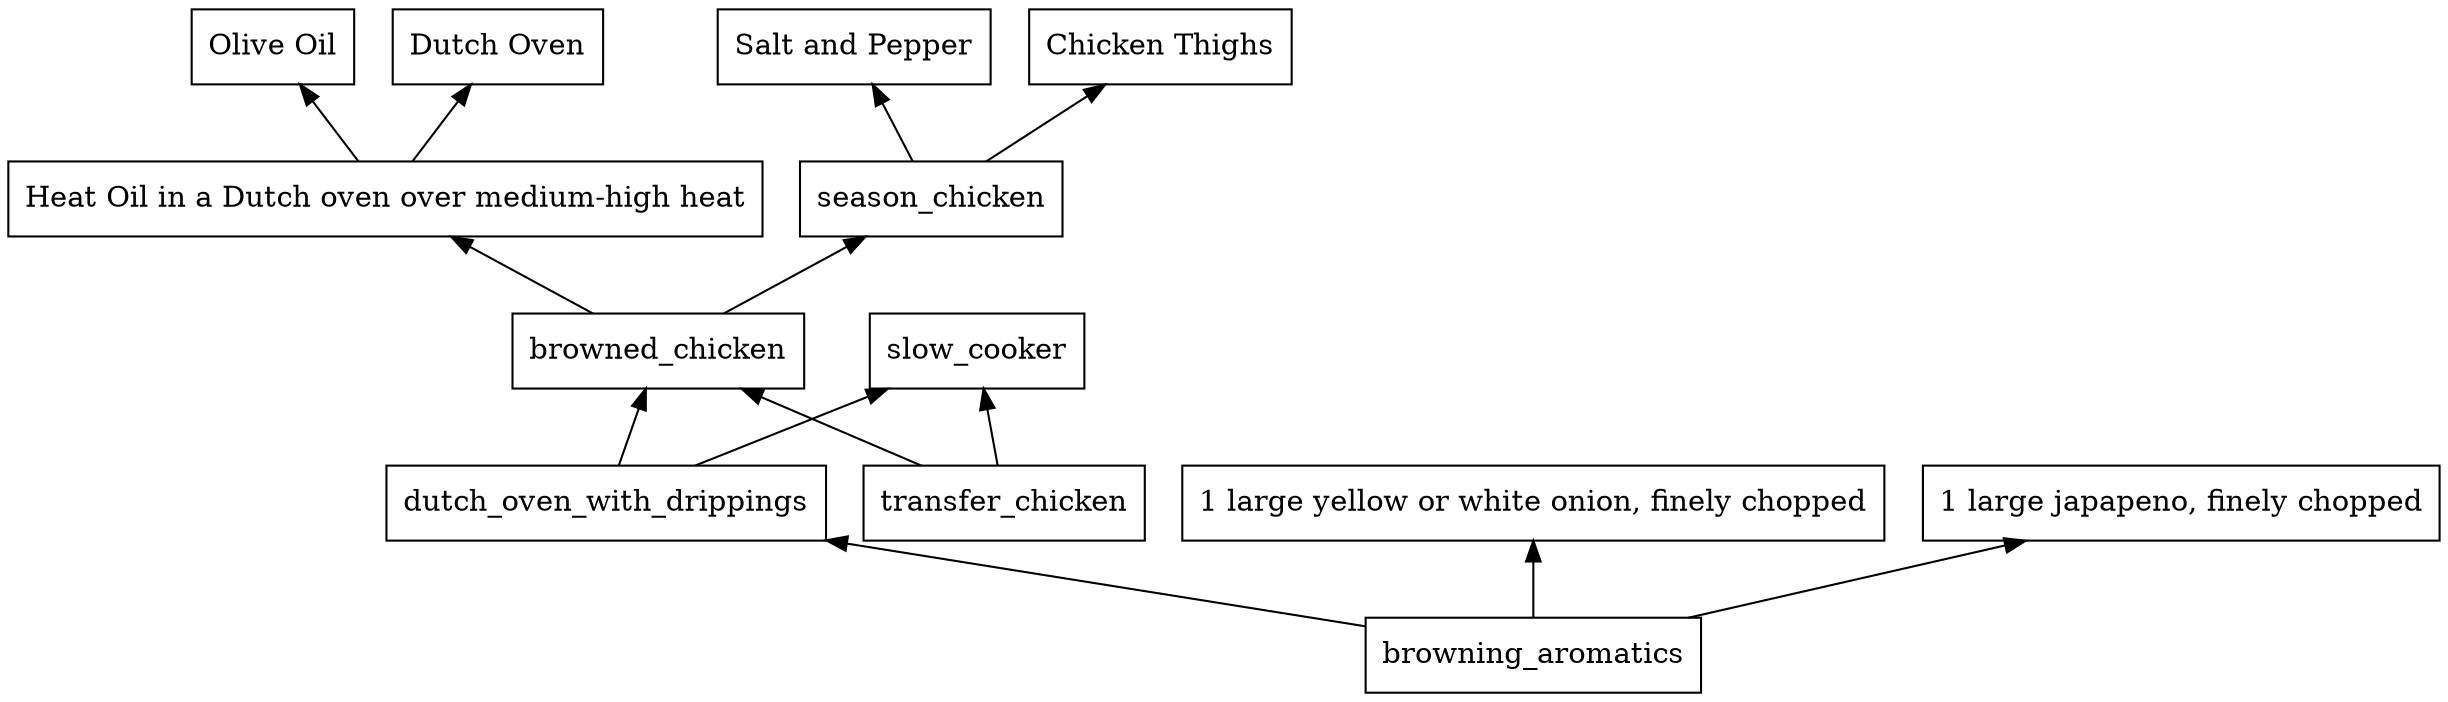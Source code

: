 digraph recipe {
  rankdir=BT;
  node [shape=record];
  olive_oil [label="Olive Oil"];
  dutch_oven [label="Dutch Oven"];
  heat_oil [label="Heat Oil in a Dutch oven over medium-high heat"];
  heat_oil -> olive_oil, dutch_oven;
  salt_and_pepper [label="Salt and Pepper"];
  chicken_thighs [label="Chicken Thighs"];
  season_chicken -> salt_and_pepper, chicken_thighs;
  browned_chicken -> season_chicken, heat_oil;
  dutch_oven_with_drippings, transfer_chicken -> slow_cooker, browned_chicken;
  chopped_onion [label="1 large yellow or white onion, finely chopped"];
  jalapeno [label="1 large japapeno, finely chopped"];
  browning_aromatics -> chopped_onion, jalapeno, dutch_oven_with_drippings;
  
}
